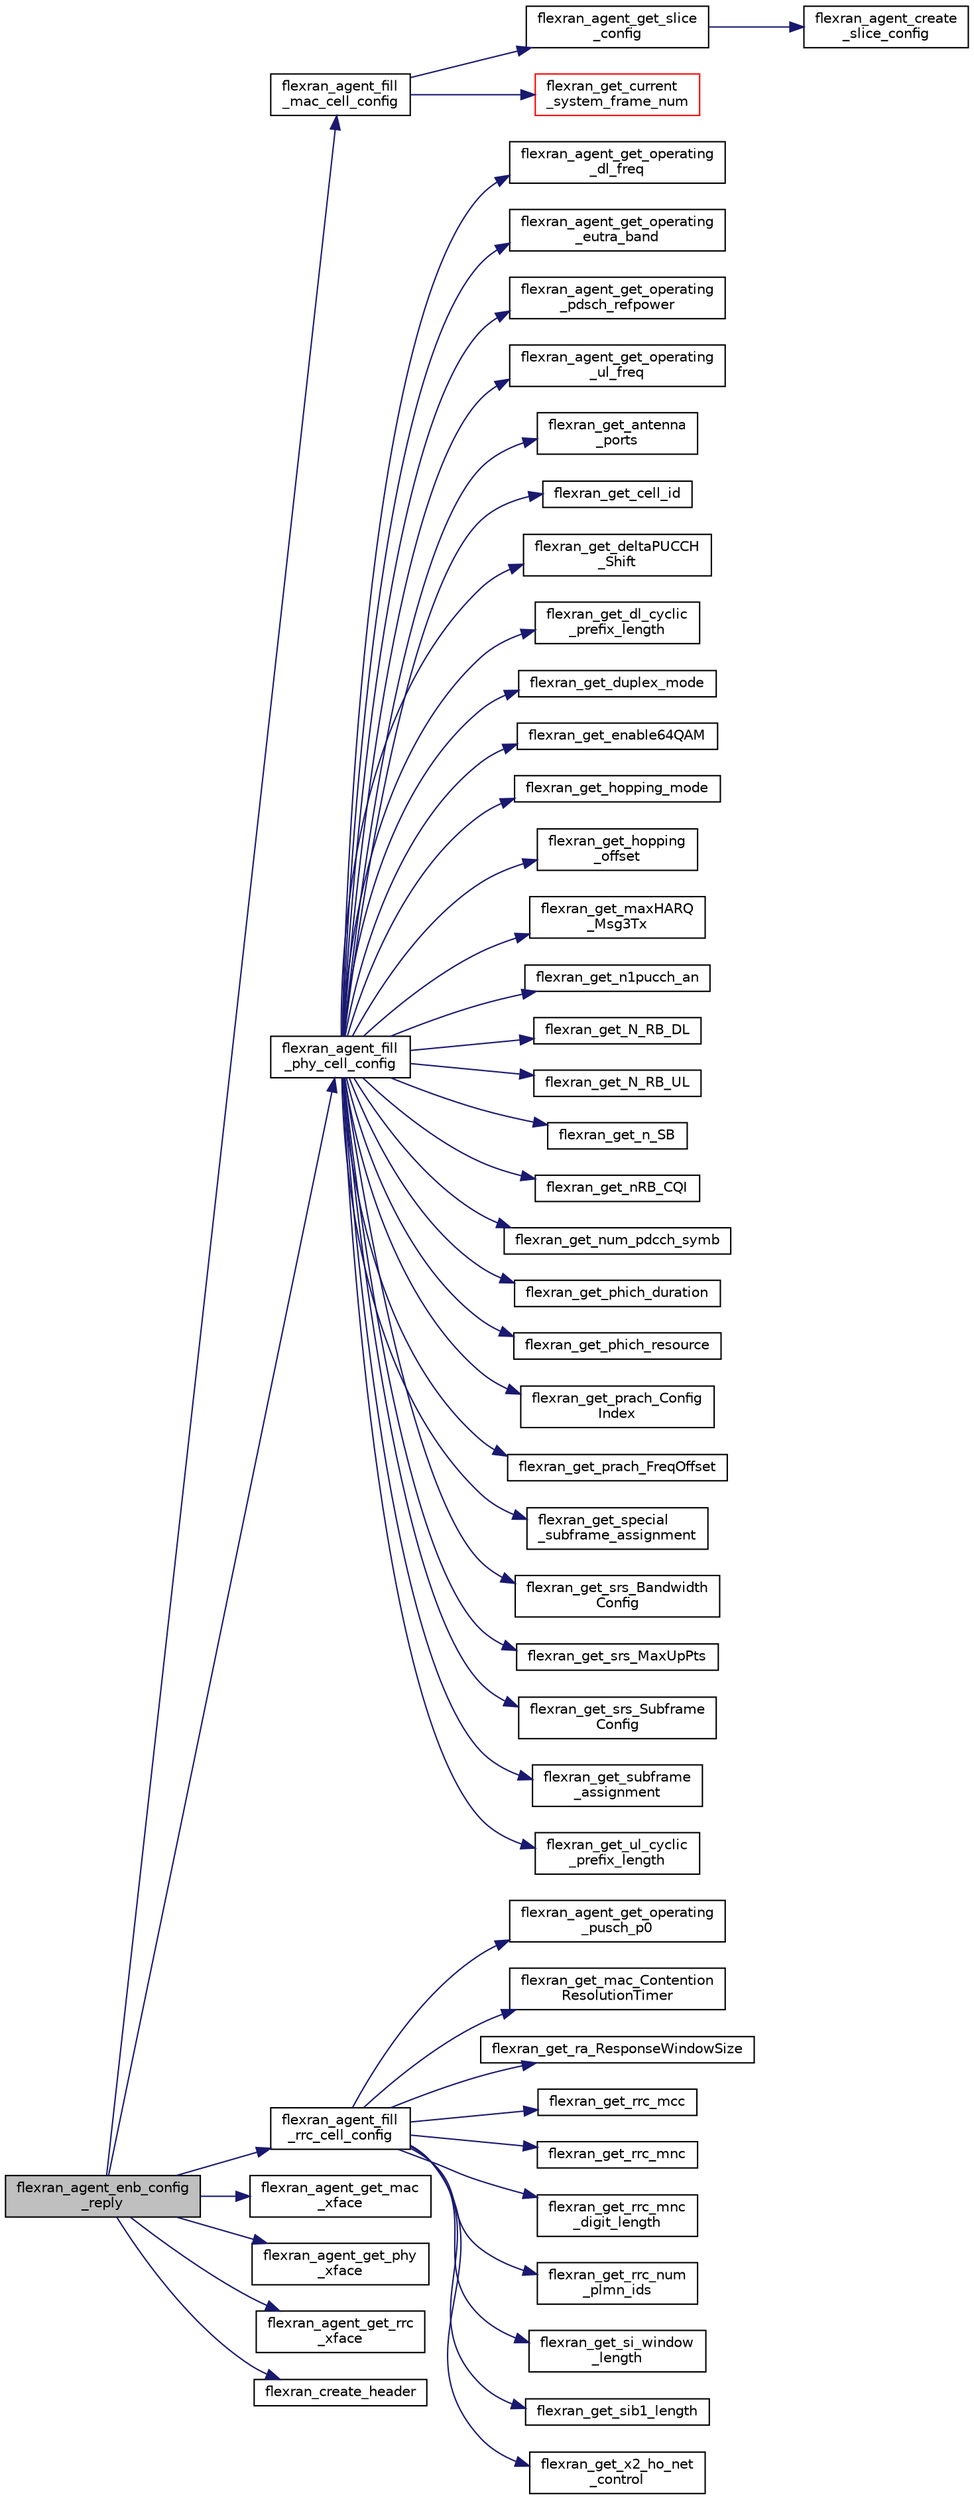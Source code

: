 digraph "flexran_agent_enb_config_reply"
{
 // LATEX_PDF_SIZE
  edge [fontname="Helvetica",fontsize="10",labelfontname="Helvetica",labelfontsize="10"];
  node [fontname="Helvetica",fontsize="10",shape=record];
  rankdir="LR";
  Node1 [label="flexran_agent_enb_config\l_reply",height=0.2,width=0.4,color="black", fillcolor="grey75", style="filled", fontcolor="black",tooltip=" "];
  Node1 -> Node2 [color="midnightblue",fontsize="10",style="solid",fontname="Helvetica"];
  Node2 [label="flexran_agent_fill\l_mac_cell_config",height=0.2,width=0.4,color="black", fillcolor="white", style="filled",URL="$flexran__agent__mac_8c.html#a10bf47178597a68393dde22492137fce",tooltip=" "];
  Node2 -> Node3 [color="midnightblue",fontsize="10",style="solid",fontname="Helvetica"];
  Node3 [label="flexran_agent_get_slice\l_config",height=0.2,width=0.4,color="black", fillcolor="white", style="filled",URL="$flexran__agent__mac_8c.html#aaa577275de13cfd87f6be74941eca636",tooltip=" "];
  Node3 -> Node4 [color="midnightblue",fontsize="10",style="solid",fontname="Helvetica"];
  Node4 [label="flexran_agent_create\l_slice_config",height=0.2,width=0.4,color="black", fillcolor="white", style="filled",URL="$flexran__agent__mac__internal_8c.html#a1bc54021d04bab2a3b4e6720d20d26b7",tooltip=" "];
  Node2 -> Node5 [color="midnightblue",fontsize="10",style="solid",fontname="Helvetica"];
  Node5 [label="flexran_get_current\l_system_frame_num",height=0.2,width=0.4,color="red", fillcolor="white", style="filled",URL="$flexran__agent__ran__api_8c.html#a2b920c885f1e9c5d837a51483a660dd1",tooltip=" "];
  Node1 -> Node7 [color="midnightblue",fontsize="10",style="solid",fontname="Helvetica"];
  Node7 [label="flexran_agent_fill\l_phy_cell_config",height=0.2,width=0.4,color="black", fillcolor="white", style="filled",URL="$flexran__agent__phy_8c.html#a0a9a5f8acf7d3997ffb21f6a1eaea910",tooltip=" "];
  Node7 -> Node8 [color="midnightblue",fontsize="10",style="solid",fontname="Helvetica"];
  Node8 [label="flexran_agent_get_operating\l_dl_freq",height=0.2,width=0.4,color="black", fillcolor="white", style="filled",URL="$flexran__agent__ran__api_8c.html#ac1906cc640331ea699fe1201637aa230",tooltip=" "];
  Node7 -> Node9 [color="midnightblue",fontsize="10",style="solid",fontname="Helvetica"];
  Node9 [label="flexran_agent_get_operating\l_eutra_band",height=0.2,width=0.4,color="black", fillcolor="white", style="filled",URL="$flexran__agent__ran__api_8c.html#a87dc86870470aabdde5901794bcdf365",tooltip=" "];
  Node7 -> Node10 [color="midnightblue",fontsize="10",style="solid",fontname="Helvetica"];
  Node10 [label="flexran_agent_get_operating\l_pdsch_refpower",height=0.2,width=0.4,color="black", fillcolor="white", style="filled",URL="$flexran__agent__ran__api_8c.html#adb093f07ff320bde474e29ef0464117a",tooltip=" "];
  Node7 -> Node11 [color="midnightblue",fontsize="10",style="solid",fontname="Helvetica"];
  Node11 [label="flexran_agent_get_operating\l_ul_freq",height=0.2,width=0.4,color="black", fillcolor="white", style="filled",URL="$flexran__agent__ran__api_8c.html#ae2ed9cae8012b060fc17bf36ebbab09e",tooltip=" "];
  Node7 -> Node12 [color="midnightblue",fontsize="10",style="solid",fontname="Helvetica"];
  Node12 [label="flexran_get_antenna\l_ports",height=0.2,width=0.4,color="black", fillcolor="white", style="filled",URL="$flexran__agent__ran__api_8c.html#a33f0f1e6c2e1381235e7c0121cedc801",tooltip=" "];
  Node7 -> Node13 [color="midnightblue",fontsize="10",style="solid",fontname="Helvetica"];
  Node13 [label="flexran_get_cell_id",height=0.2,width=0.4,color="black", fillcolor="white", style="filled",URL="$flexran__agent__ran__api_8c.html#ab0f8e305765eac96d177dcf2e3b79669",tooltip=" "];
  Node7 -> Node14 [color="midnightblue",fontsize="10",style="solid",fontname="Helvetica"];
  Node14 [label="flexran_get_deltaPUCCH\l_Shift",height=0.2,width=0.4,color="black", fillcolor="white", style="filled",URL="$flexran__agent__ran__api_8c.html#a99662efb189ef54fdef0110b29ea4823",tooltip=" "];
  Node7 -> Node15 [color="midnightblue",fontsize="10",style="solid",fontname="Helvetica"];
  Node15 [label="flexran_get_dl_cyclic\l_prefix_length",height=0.2,width=0.4,color="black", fillcolor="white", style="filled",URL="$flexran__agent__ran__api_8c.html#ab73f3a7c7b23a5193d165b1974ce4334",tooltip=" "];
  Node7 -> Node16 [color="midnightblue",fontsize="10",style="solid",fontname="Helvetica"];
  Node16 [label="flexran_get_duplex_mode",height=0.2,width=0.4,color="black", fillcolor="white", style="filled",URL="$flexran__agent__ran__api_8c.html#a1298aee238273bfbb630ef65ce4388a7",tooltip=" "];
  Node7 -> Node17 [color="midnightblue",fontsize="10",style="solid",fontname="Helvetica"];
  Node17 [label="flexran_get_enable64QAM",height=0.2,width=0.4,color="black", fillcolor="white", style="filled",URL="$flexran__agent__ran__api_8c.html#ad4fa05c5a4ed5212a3e04eb8cc8d23d0",tooltip=" "];
  Node7 -> Node18 [color="midnightblue",fontsize="10",style="solid",fontname="Helvetica"];
  Node18 [label="flexran_get_hopping_mode",height=0.2,width=0.4,color="black", fillcolor="white", style="filled",URL="$flexran__agent__ran__api_8c.html#a50568110087e205110955658b0817887",tooltip=" "];
  Node7 -> Node19 [color="midnightblue",fontsize="10",style="solid",fontname="Helvetica"];
  Node19 [label="flexran_get_hopping\l_offset",height=0.2,width=0.4,color="black", fillcolor="white", style="filled",URL="$flexran__agent__ran__api_8c.html#a91ebe5f720111466d475e71dcd0791d5",tooltip=" "];
  Node7 -> Node20 [color="midnightblue",fontsize="10",style="solid",fontname="Helvetica"];
  Node20 [label="flexran_get_maxHARQ\l_Msg3Tx",height=0.2,width=0.4,color="black", fillcolor="white", style="filled",URL="$flexran__agent__ran__api_8c.html#a9296e88dae75fc117251d96155d2eb3b",tooltip=" "];
  Node7 -> Node21 [color="midnightblue",fontsize="10",style="solid",fontname="Helvetica"];
  Node21 [label="flexran_get_n1pucch_an",height=0.2,width=0.4,color="black", fillcolor="white", style="filled",URL="$flexran__agent__ran__api_8c.html#af82cc5294558ba5b350b05835a45e5be",tooltip=" "];
  Node7 -> Node22 [color="midnightblue",fontsize="10",style="solid",fontname="Helvetica"];
  Node22 [label="flexran_get_N_RB_DL",height=0.2,width=0.4,color="black", fillcolor="white", style="filled",URL="$flexran__agent__ran__api_8c.html#a4ae39789f136f14f0324863ec9cee080",tooltip=" "];
  Node7 -> Node23 [color="midnightblue",fontsize="10",style="solid",fontname="Helvetica"];
  Node23 [label="flexran_get_N_RB_UL",height=0.2,width=0.4,color="black", fillcolor="white", style="filled",URL="$flexran__agent__ran__api_8c.html#a1b60c165f7fc732805fcb9f0748cea7f",tooltip=" "];
  Node7 -> Node24 [color="midnightblue",fontsize="10",style="solid",fontname="Helvetica"];
  Node24 [label="flexran_get_n_SB",height=0.2,width=0.4,color="black", fillcolor="white", style="filled",URL="$flexran__agent__ran__api_8c.html#a69c58047c002351b09546a51abf6cf2c",tooltip=" "];
  Node7 -> Node25 [color="midnightblue",fontsize="10",style="solid",fontname="Helvetica"];
  Node25 [label="flexran_get_nRB_CQI",height=0.2,width=0.4,color="black", fillcolor="white", style="filled",URL="$flexran__agent__ran__api_8c.html#ae9aa6bd180cf20053203b2c9fdd56398",tooltip=" "];
  Node7 -> Node26 [color="midnightblue",fontsize="10",style="solid",fontname="Helvetica"];
  Node26 [label="flexran_get_num_pdcch_symb",height=0.2,width=0.4,color="black", fillcolor="white", style="filled",URL="$flexran__agent__ran__api_8c.html#a0924358cd7a3e6ea1bbef97f8929ef87",tooltip=" "];
  Node7 -> Node27 [color="midnightblue",fontsize="10",style="solid",fontname="Helvetica"];
  Node27 [label="flexran_get_phich_duration",height=0.2,width=0.4,color="black", fillcolor="white", style="filled",URL="$flexran__agent__ran__api_8c.html#a03cd1b3a756593c7e3d1e22818eacb02",tooltip=" "];
  Node7 -> Node28 [color="midnightblue",fontsize="10",style="solid",fontname="Helvetica"];
  Node28 [label="flexran_get_phich_resource",height=0.2,width=0.4,color="black", fillcolor="white", style="filled",URL="$flexran__agent__ran__api_8c.html#a1b71cbd9f930ad9559fa432330aa040b",tooltip=" "];
  Node7 -> Node29 [color="midnightblue",fontsize="10",style="solid",fontname="Helvetica"];
  Node29 [label="flexran_get_prach_Config\lIndex",height=0.2,width=0.4,color="black", fillcolor="white", style="filled",URL="$flexran__agent__ran__api_8c.html#ada7d35abe578b0d3923897af2b24d85a",tooltip=" "];
  Node7 -> Node30 [color="midnightblue",fontsize="10",style="solid",fontname="Helvetica"];
  Node30 [label="flexran_get_prach_FreqOffset",height=0.2,width=0.4,color="black", fillcolor="white", style="filled",URL="$flexran__agent__ran__api_8c.html#a897a2eb050a4841ef0f32c263d0a2968",tooltip=" "];
  Node7 -> Node31 [color="midnightblue",fontsize="10",style="solid",fontname="Helvetica"];
  Node31 [label="flexran_get_special\l_subframe_assignment",height=0.2,width=0.4,color="black", fillcolor="white", style="filled",URL="$flexran__agent__ran__api_8c.html#a57a96bf2a49a7090172be5f17f7a0c17",tooltip=" "];
  Node7 -> Node32 [color="midnightblue",fontsize="10",style="solid",fontname="Helvetica"];
  Node32 [label="flexran_get_srs_Bandwidth\lConfig",height=0.2,width=0.4,color="black", fillcolor="white", style="filled",URL="$flexran__agent__ran__api_8c.html#a47079664ac1b8565673d7916d45ab658",tooltip=" "];
  Node7 -> Node33 [color="midnightblue",fontsize="10",style="solid",fontname="Helvetica"];
  Node33 [label="flexran_get_srs_MaxUpPts",height=0.2,width=0.4,color="black", fillcolor="white", style="filled",URL="$flexran__agent__ran__api_8c.html#aeca43fc38717d9398cd58b904236d5f2",tooltip=" "];
  Node7 -> Node34 [color="midnightblue",fontsize="10",style="solid",fontname="Helvetica"];
  Node34 [label="flexran_get_srs_Subframe\lConfig",height=0.2,width=0.4,color="black", fillcolor="white", style="filled",URL="$flexran__agent__ran__api_8c.html#a64c2292480ddb5987a200466b2f4afc6",tooltip=" "];
  Node7 -> Node35 [color="midnightblue",fontsize="10",style="solid",fontname="Helvetica"];
  Node35 [label="flexran_get_subframe\l_assignment",height=0.2,width=0.4,color="black", fillcolor="white", style="filled",URL="$flexran__agent__ran__api_8c.html#a3044ccfb9d244ac4049eb7508af5646d",tooltip=" "];
  Node7 -> Node36 [color="midnightblue",fontsize="10",style="solid",fontname="Helvetica"];
  Node36 [label="flexran_get_ul_cyclic\l_prefix_length",height=0.2,width=0.4,color="black", fillcolor="white", style="filled",URL="$flexran__agent__ran__api_8c.html#ae02623b9f17f82f8dc98b756c9f3dad5",tooltip=" "];
  Node1 -> Node37 [color="midnightblue",fontsize="10",style="solid",fontname="Helvetica"];
  Node37 [label="flexran_agent_fill\l_rrc_cell_config",height=0.2,width=0.4,color="black", fillcolor="white", style="filled",URL="$flexran__agent__rrc_8c.html#a0fb40f073308ed7141e71c9d3da4c13d",tooltip=" "];
  Node37 -> Node38 [color="midnightblue",fontsize="10",style="solid",fontname="Helvetica"];
  Node38 [label="flexran_agent_get_operating\l_pusch_p0",height=0.2,width=0.4,color="black", fillcolor="white", style="filled",URL="$flexran__agent__ran__api_8c.html#afacd64f484b61ce6d6fc3318c0c967ee",tooltip=" "];
  Node37 -> Node39 [color="midnightblue",fontsize="10",style="solid",fontname="Helvetica"];
  Node39 [label="flexran_get_mac_Contention\lResolutionTimer",height=0.2,width=0.4,color="black", fillcolor="white", style="filled",URL="$flexran__agent__ran__api_8c.html#a47696e9c75c896fc53c00738bc4306ab",tooltip=" "];
  Node37 -> Node40 [color="midnightblue",fontsize="10",style="solid",fontname="Helvetica"];
  Node40 [label="flexran_get_ra_ResponseWindowSize",height=0.2,width=0.4,color="black", fillcolor="white", style="filled",URL="$flexran__agent__ran__api_8c.html#a516d8c9b68aa3349d84d927c181c0140",tooltip=" "];
  Node37 -> Node41 [color="midnightblue",fontsize="10",style="solid",fontname="Helvetica"];
  Node41 [label="flexran_get_rrc_mcc",height=0.2,width=0.4,color="black", fillcolor="white", style="filled",URL="$flexran__agent__ran__api_8c.html#a1dde69374e39b2bf5a2948d3ff412a79",tooltip=" "];
  Node37 -> Node42 [color="midnightblue",fontsize="10",style="solid",fontname="Helvetica"];
  Node42 [label="flexran_get_rrc_mnc",height=0.2,width=0.4,color="black", fillcolor="white", style="filled",URL="$flexran__agent__ran__api_8c.html#ae125b3a993778979b002868343661701",tooltip=" "];
  Node37 -> Node43 [color="midnightblue",fontsize="10",style="solid",fontname="Helvetica"];
  Node43 [label="flexran_get_rrc_mnc\l_digit_length",height=0.2,width=0.4,color="black", fillcolor="white", style="filled",URL="$flexran__agent__ran__api_8c.html#accb9539de55e40912c73cab035c97715",tooltip=" "];
  Node37 -> Node44 [color="midnightblue",fontsize="10",style="solid",fontname="Helvetica"];
  Node44 [label="flexran_get_rrc_num\l_plmn_ids",height=0.2,width=0.4,color="black", fillcolor="white", style="filled",URL="$flexran__agent__ran__api_8c.html#af3005e8d2898e8c0fa33a4146e6bc9b0",tooltip=" "];
  Node37 -> Node45 [color="midnightblue",fontsize="10",style="solid",fontname="Helvetica"];
  Node45 [label="flexran_get_si_window\l_length",height=0.2,width=0.4,color="black", fillcolor="white", style="filled",URL="$flexran__agent__ran__api_8c.html#ae41c8f19145f03cb54752201d7d45d9a",tooltip=" "];
  Node37 -> Node46 [color="midnightblue",fontsize="10",style="solid",fontname="Helvetica"];
  Node46 [label="flexran_get_sib1_length",height=0.2,width=0.4,color="black", fillcolor="white", style="filled",URL="$flexran__agent__ran__api_8c.html#a6f74a47a138d034e1cacb37ae7aa3367",tooltip=" "];
  Node37 -> Node47 [color="midnightblue",fontsize="10",style="solid",fontname="Helvetica"];
  Node47 [label="flexran_get_x2_ho_net\l_control",height=0.2,width=0.4,color="black", fillcolor="white", style="filled",URL="$flexran__agent__ran__api_8c.html#afe6b143c53f3e34ff6bc8cd78b7ad47f",tooltip=" "];
  Node1 -> Node48 [color="midnightblue",fontsize="10",style="solid",fontname="Helvetica"];
  Node48 [label="flexran_agent_get_mac\l_xface",height=0.2,width=0.4,color="black", fillcolor="white", style="filled",URL="$flexran__agent__mac_8c.html#a6ed74fc929d98eb8129181d1f5b00d08",tooltip=" "];
  Node1 -> Node49 [color="midnightblue",fontsize="10",style="solid",fontname="Helvetica"];
  Node49 [label="flexran_agent_get_phy\l_xface",height=0.2,width=0.4,color="black", fillcolor="white", style="filled",URL="$flexran__agent__phy_8c.html#a8b085f9e3da179c21945f42cff17a0df",tooltip=" "];
  Node1 -> Node50 [color="midnightblue",fontsize="10",style="solid",fontname="Helvetica"];
  Node50 [label="flexran_agent_get_rrc\l_xface",height=0.2,width=0.4,color="black", fillcolor="white", style="filled",URL="$flexran__agent__rrc_8c.html#a81a4b61b62cbd82933fc5e20aed9bd08",tooltip=" "];
  Node1 -> Node51 [color="midnightblue",fontsize="10",style="solid",fontname="Helvetica"];
  Node51 [label="flexran_create_header",height=0.2,width=0.4,color="black", fillcolor="white", style="filled",URL="$flexran__agent__common_8c.html#ab40476ddd945b7e41ec31201bf210e99",tooltip=" "];
}
